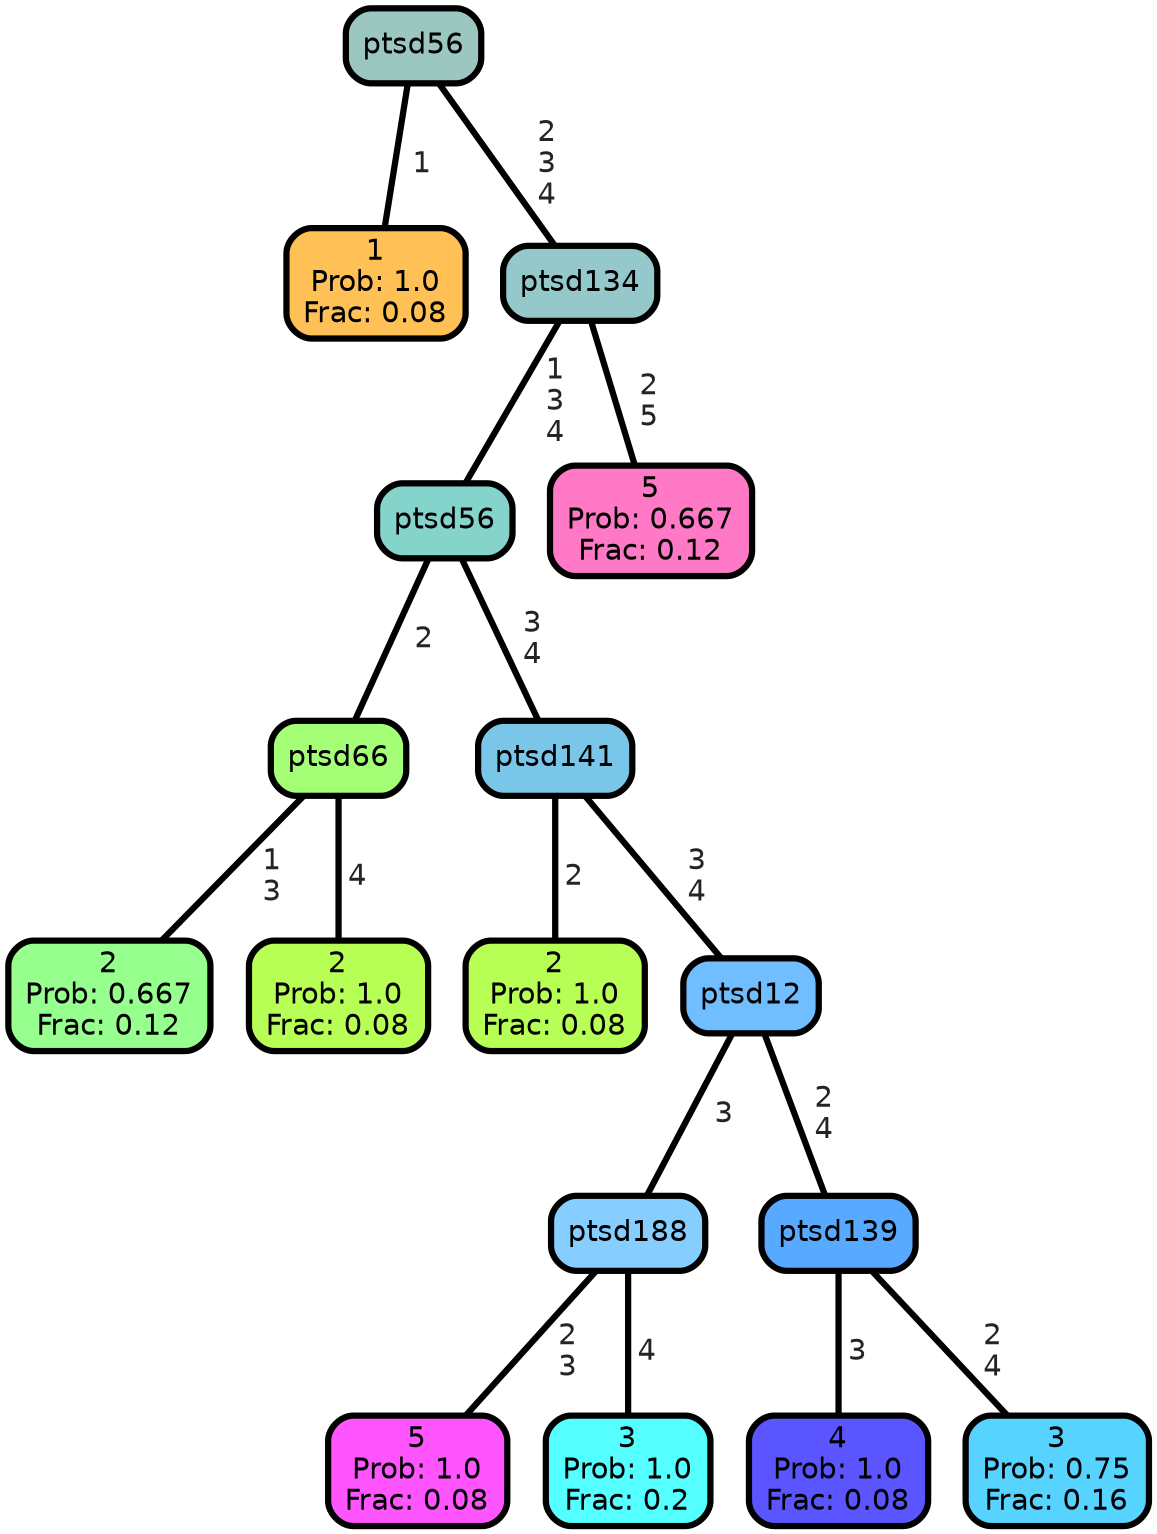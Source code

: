 graph Tree {
node [shape=box, style="filled, rounded",color="black",penwidth="3",fontcolor="black",                 fontname=helvetica] ;
graph [ranksep="0 equally", splines=straight,                 bgcolor=transparent, dpi=200] ;
edge [fontname=helvetica, fontweight=bold,fontcolor=grey14,color=black] ;
0 [label="1
Prob: 1.0
Frac: 0.08", fillcolor="#ffc155"] ;
1 [label="ptsd56", fillcolor="#9cc7c1"] ;
2 [label="2
Prob: 0.667
Frac: 0.12", fillcolor="#97ff8d"] ;
3 [label="ptsd66", fillcolor="#a4ff77"] ;
4 [label="2
Prob: 1.0
Frac: 0.08", fillcolor="#b8ff55"] ;
5 [label="ptsd56", fillcolor="#84d4cc"] ;
6 [label="2
Prob: 1.0
Frac: 0.08", fillcolor="#b8ff55"] ;
7 [label="ptsd141", fillcolor="#79c6e8"] ;
8 [label="5
Prob: 1.0
Frac: 0.08", fillcolor="#ff55ff"] ;
9 [label="ptsd188", fillcolor="#85ceff"] ;
10 [label="3
Prob: 1.0
Frac: 0.2", fillcolor="#55ffff"] ;
11 [label="ptsd12", fillcolor="#70bdff"] ;
12 [label="4
Prob: 1.0
Frac: 0.08", fillcolor="#5a55ff"] ;
13 [label="ptsd139", fillcolor="#57aaff"] ;
14 [label="3
Prob: 0.75
Frac: 0.16", fillcolor="#56d4ff"] ;
15 [label="ptsd134", fillcolor="#94c8cb"] ;
16 [label="5
Prob: 0.667
Frac: 0.12", fillcolor="#ff79c6"] ;
1 -- 0 [label=" 1",penwidth=3] ;
1 -- 15 [label=" 2\n 3\n 4",penwidth=3] ;
3 -- 2 [label=" 1\n 3",penwidth=3] ;
3 -- 4 [label=" 4",penwidth=3] ;
5 -- 3 [label=" 2",penwidth=3] ;
5 -- 7 [label=" 3\n 4",penwidth=3] ;
7 -- 6 [label=" 2",penwidth=3] ;
7 -- 11 [label=" 3\n 4",penwidth=3] ;
9 -- 8 [label=" 2\n 3",penwidth=3] ;
9 -- 10 [label=" 4",penwidth=3] ;
11 -- 9 [label=" 3",penwidth=3] ;
11 -- 13 [label=" 2\n 4",penwidth=3] ;
13 -- 12 [label=" 3",penwidth=3] ;
13 -- 14 [label=" 2\n 4",penwidth=3] ;
15 -- 5 [label=" 1\n 3\n 4",penwidth=3] ;
15 -- 16 [label=" 2\n 5",penwidth=3] ;
{rank = same;}}